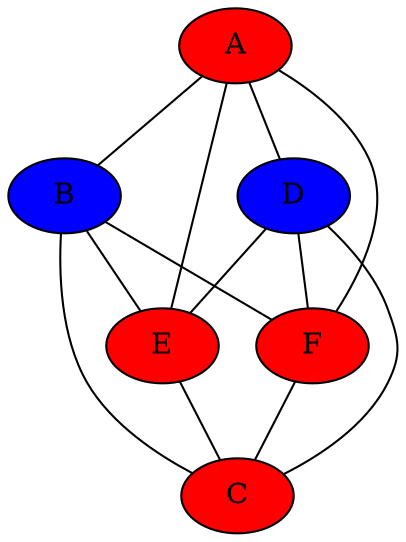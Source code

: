 graph "octaedre" {
edge[len=2];

  "A" -- "B";
  "A" -- "D";
  "A" -- "E";
  "A" -- "F";
  "A"  [style = filled, peripheries = 1, fillcolor = red, fontcolor = black, color = black];
  "B" -- "C";
  "B" -- "E";
  "B" -- "F";
  "B"  [style = filled, peripheries = 1, fillcolor = blue, fontcolor = black, color = black];
  "D" -- "C";
  "D" -- "E";
  "D" -- "F";
  "D"  [style = filled, peripheries = 1, fillcolor = blue, fontcolor = black, color = black];
  "E" -- "C";
  "E"  [style = filled, peripheries = 1, fillcolor = red, fontcolor = black, color = black];
  "F" -- "C";
  "F"  [style = filled, peripheries = 1, fillcolor = red, fontcolor = black, color = black];
  "C"  [style = filled, peripheries = 1, fillcolor = red, fontcolor = black, color = black];
}
